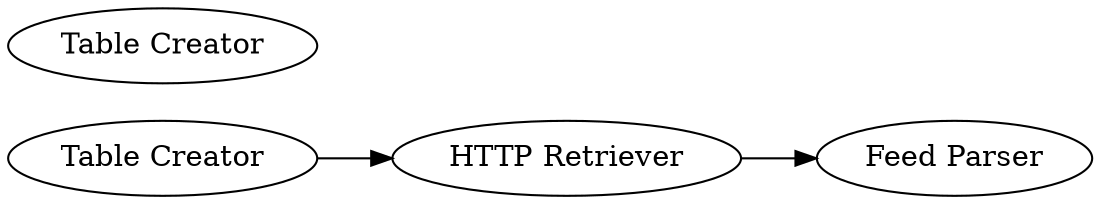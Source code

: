 digraph {
	1 [label="Table Creator"]
	2 [label="HTTP Retriever"]
	3 [label="Feed Parser"]
	4 [label="Table Creator"]
	1 -> 2
	2 -> 3
	rankdir=LR
}
